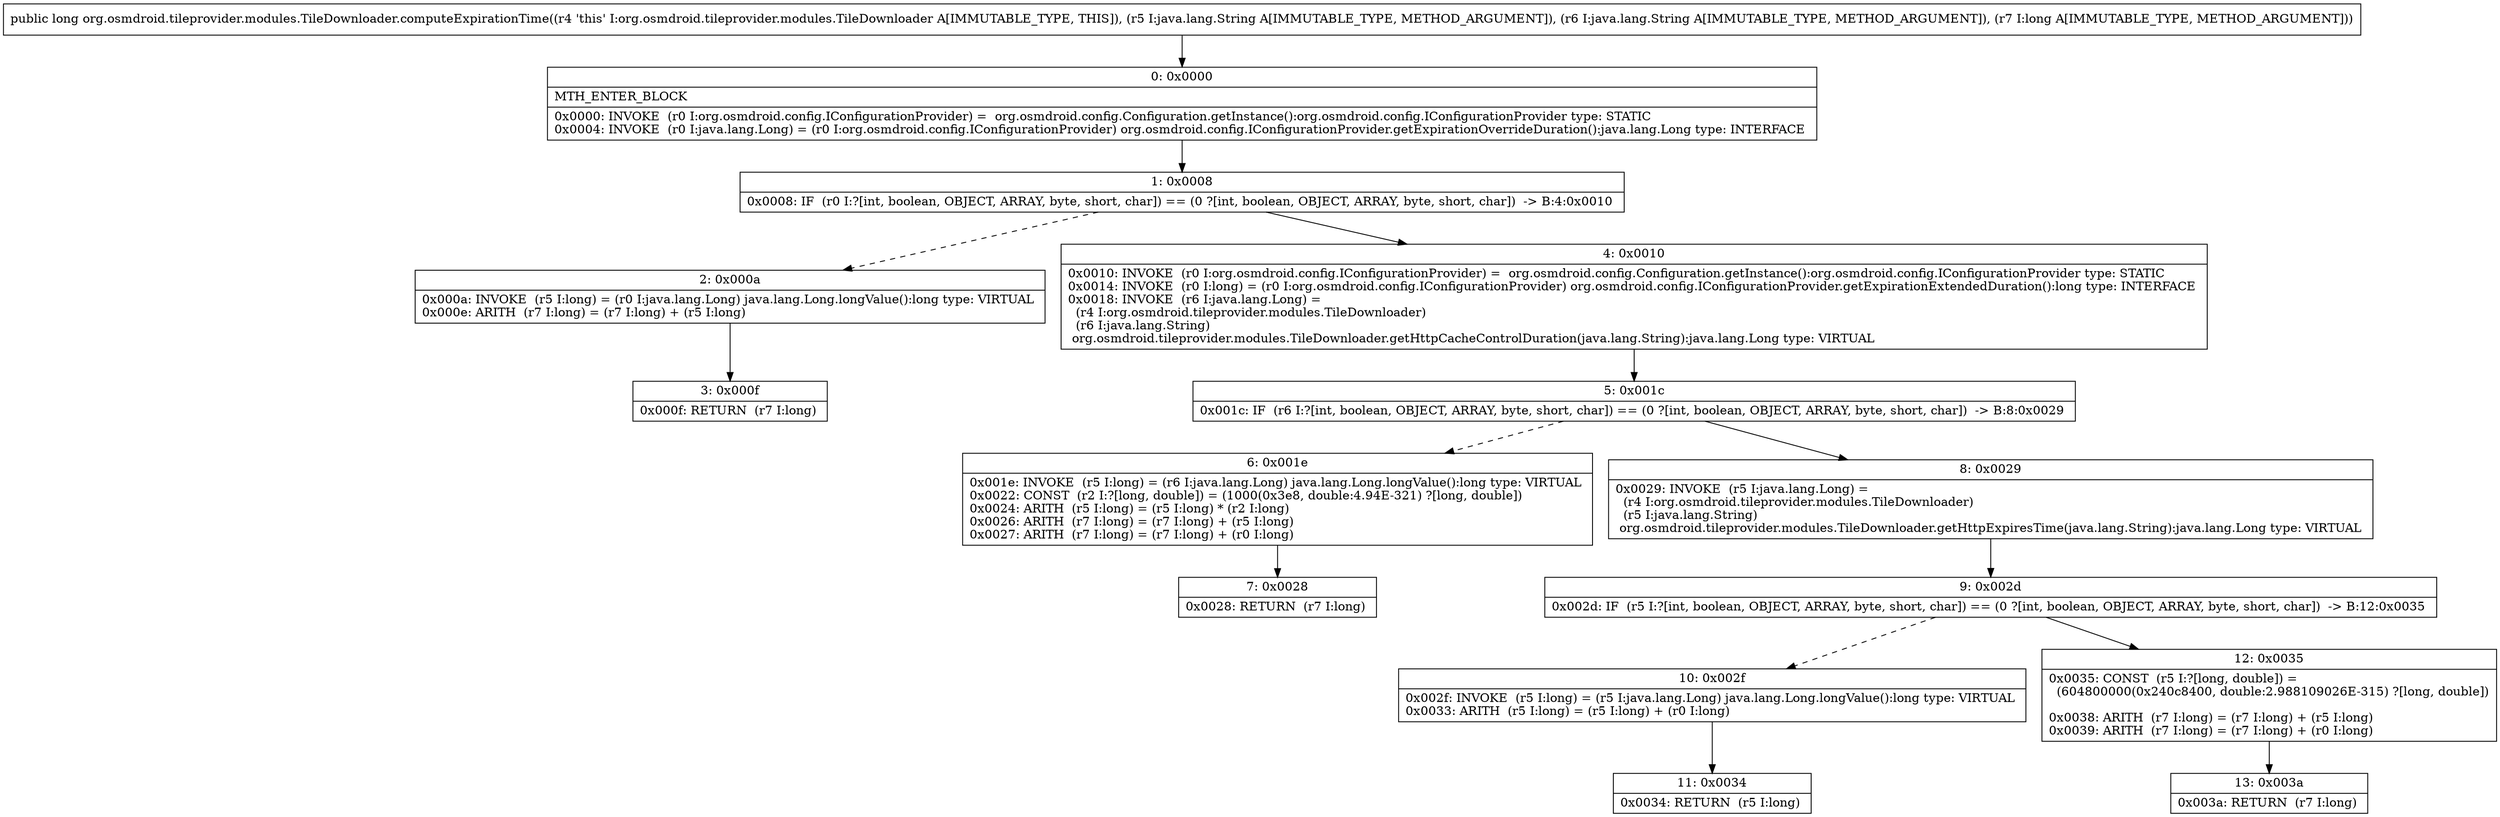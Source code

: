digraph "CFG fororg.osmdroid.tileprovider.modules.TileDownloader.computeExpirationTime(Ljava\/lang\/String;Ljava\/lang\/String;J)J" {
Node_0 [shape=record,label="{0\:\ 0x0000|MTH_ENTER_BLOCK\l|0x0000: INVOKE  (r0 I:org.osmdroid.config.IConfigurationProvider) =  org.osmdroid.config.Configuration.getInstance():org.osmdroid.config.IConfigurationProvider type: STATIC \l0x0004: INVOKE  (r0 I:java.lang.Long) = (r0 I:org.osmdroid.config.IConfigurationProvider) org.osmdroid.config.IConfigurationProvider.getExpirationOverrideDuration():java.lang.Long type: INTERFACE \l}"];
Node_1 [shape=record,label="{1\:\ 0x0008|0x0008: IF  (r0 I:?[int, boolean, OBJECT, ARRAY, byte, short, char]) == (0 ?[int, boolean, OBJECT, ARRAY, byte, short, char])  \-\> B:4:0x0010 \l}"];
Node_2 [shape=record,label="{2\:\ 0x000a|0x000a: INVOKE  (r5 I:long) = (r0 I:java.lang.Long) java.lang.Long.longValue():long type: VIRTUAL \l0x000e: ARITH  (r7 I:long) = (r7 I:long) + (r5 I:long) \l}"];
Node_3 [shape=record,label="{3\:\ 0x000f|0x000f: RETURN  (r7 I:long) \l}"];
Node_4 [shape=record,label="{4\:\ 0x0010|0x0010: INVOKE  (r0 I:org.osmdroid.config.IConfigurationProvider) =  org.osmdroid.config.Configuration.getInstance():org.osmdroid.config.IConfigurationProvider type: STATIC \l0x0014: INVOKE  (r0 I:long) = (r0 I:org.osmdroid.config.IConfigurationProvider) org.osmdroid.config.IConfigurationProvider.getExpirationExtendedDuration():long type: INTERFACE \l0x0018: INVOKE  (r6 I:java.lang.Long) = \l  (r4 I:org.osmdroid.tileprovider.modules.TileDownloader)\l  (r6 I:java.lang.String)\l org.osmdroid.tileprovider.modules.TileDownloader.getHttpCacheControlDuration(java.lang.String):java.lang.Long type: VIRTUAL \l}"];
Node_5 [shape=record,label="{5\:\ 0x001c|0x001c: IF  (r6 I:?[int, boolean, OBJECT, ARRAY, byte, short, char]) == (0 ?[int, boolean, OBJECT, ARRAY, byte, short, char])  \-\> B:8:0x0029 \l}"];
Node_6 [shape=record,label="{6\:\ 0x001e|0x001e: INVOKE  (r5 I:long) = (r6 I:java.lang.Long) java.lang.Long.longValue():long type: VIRTUAL \l0x0022: CONST  (r2 I:?[long, double]) = (1000(0x3e8, double:4.94E\-321) ?[long, double]) \l0x0024: ARITH  (r5 I:long) = (r5 I:long) * (r2 I:long) \l0x0026: ARITH  (r7 I:long) = (r7 I:long) + (r5 I:long) \l0x0027: ARITH  (r7 I:long) = (r7 I:long) + (r0 I:long) \l}"];
Node_7 [shape=record,label="{7\:\ 0x0028|0x0028: RETURN  (r7 I:long) \l}"];
Node_8 [shape=record,label="{8\:\ 0x0029|0x0029: INVOKE  (r5 I:java.lang.Long) = \l  (r4 I:org.osmdroid.tileprovider.modules.TileDownloader)\l  (r5 I:java.lang.String)\l org.osmdroid.tileprovider.modules.TileDownloader.getHttpExpiresTime(java.lang.String):java.lang.Long type: VIRTUAL \l}"];
Node_9 [shape=record,label="{9\:\ 0x002d|0x002d: IF  (r5 I:?[int, boolean, OBJECT, ARRAY, byte, short, char]) == (0 ?[int, boolean, OBJECT, ARRAY, byte, short, char])  \-\> B:12:0x0035 \l}"];
Node_10 [shape=record,label="{10\:\ 0x002f|0x002f: INVOKE  (r5 I:long) = (r5 I:java.lang.Long) java.lang.Long.longValue():long type: VIRTUAL \l0x0033: ARITH  (r5 I:long) = (r5 I:long) + (r0 I:long) \l}"];
Node_11 [shape=record,label="{11\:\ 0x0034|0x0034: RETURN  (r5 I:long) \l}"];
Node_12 [shape=record,label="{12\:\ 0x0035|0x0035: CONST  (r5 I:?[long, double]) = \l  (604800000(0x240c8400, double:2.988109026E\-315) ?[long, double])\l \l0x0038: ARITH  (r7 I:long) = (r7 I:long) + (r5 I:long) \l0x0039: ARITH  (r7 I:long) = (r7 I:long) + (r0 I:long) \l}"];
Node_13 [shape=record,label="{13\:\ 0x003a|0x003a: RETURN  (r7 I:long) \l}"];
MethodNode[shape=record,label="{public long org.osmdroid.tileprovider.modules.TileDownloader.computeExpirationTime((r4 'this' I:org.osmdroid.tileprovider.modules.TileDownloader A[IMMUTABLE_TYPE, THIS]), (r5 I:java.lang.String A[IMMUTABLE_TYPE, METHOD_ARGUMENT]), (r6 I:java.lang.String A[IMMUTABLE_TYPE, METHOD_ARGUMENT]), (r7 I:long A[IMMUTABLE_TYPE, METHOD_ARGUMENT])) }"];
MethodNode -> Node_0;
Node_0 -> Node_1;
Node_1 -> Node_2[style=dashed];
Node_1 -> Node_4;
Node_2 -> Node_3;
Node_4 -> Node_5;
Node_5 -> Node_6[style=dashed];
Node_5 -> Node_8;
Node_6 -> Node_7;
Node_8 -> Node_9;
Node_9 -> Node_10[style=dashed];
Node_9 -> Node_12;
Node_10 -> Node_11;
Node_12 -> Node_13;
}

